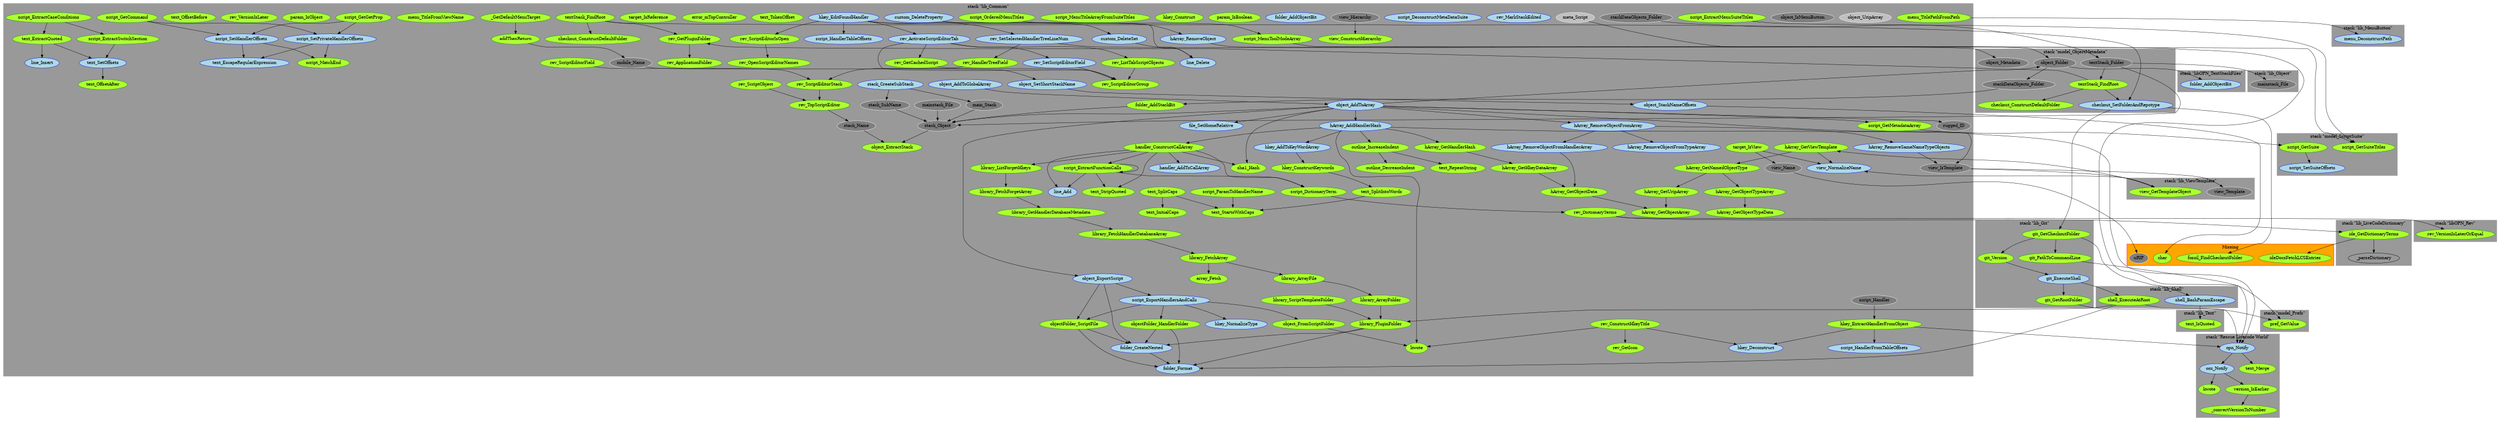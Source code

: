 digraph "dot_FromArray" {	graph [		clusterrank="true"		size="31.2500,31.2500"	];		subgraph "s" {		node [fillcolor="grey", style="filled", color="white"];			n89 [label="meta_Script" URL="meta_Script%2Cs%2Cstack+%22lib_Common%22%2C1"];		n88 [label="object_UripArray" URL="object_UripArray%2Cs%2Cstack+%22lib_Common%22%2C1"];	}		subgraph "pc" {		node [];			n144 [label="_parseDictionary" URL="_parseDictionary%2Cpc%2Cstack+%22lib_LiveCodeDictionary%22%2C1"];	}		subgraph "g" {		node [fillcolor="grey50", style="filled", color="white"];			n141 [label="object_IsMenuButton" URL="object_IsMenuButton%2Cg%2Cstack+%22lib_Common%22%2C1"];		n65 [label="object_Folder" URL="object_Folder%2Cg%2Cstack+%22model_ObjectMetadata%22%2C1"];		n39 [label="textStack_Folder" URL="textStack_Folder%2Cg%2Cstack+%22model_ObjectMetadata%22%2C1"];		n149 [label="script_Handler" URL="script_Handler%2Cg%2Cstack+%22lib_Common%22%2C1"];		n7 [label="uRIP" URL="uRIP%2Cg%2CMissing%2C1"];		n79 [label="object_Metadata" URL="object_Metadata%2Cg%2Cstack+%22model_ObjectMetadata%22%2C1"];		n21 [label="stack_Name" URL="stack_Name%2Cg%2Cstack+%22lib_Common%22%2C1"];		n40 [label="mainstack_File" URL="mainstack_File%2Cg%2Cstack+%22lib_Object%22%2C1"];		n12 [label="view_IsTemplate" URL="view_IsTemplate%2Cg%2Cstack+%22lib_Common%22%2C1"];		n161 [label="stackDataObjects_Folder" URL="stackDataObjects_Folder%2Cg%2Cstack+%22lib_Common%22%2C1"];		n126 [label="stack_SubName" URL="stack_SubName%2Cg%2Cstack+%22lib_Common%22%2C1"];		n174 [label="mainstack_File" URL="mainstack_File%2Cg%2Cstack+%22lib_Common%22%2C1"];		n6 [label="view_Name" URL="view_Name%2Cg%2Cstack+%22lib_Common%22%2C1"];		n86 [label="view_Hierarchy" URL="view_Hierarchy%2Cg%2Cstack+%22lib_Common%22%2C1"];		n66 [label="rugged_ID" URL="rugged_ID%2Cg%2Cstack+%22lib_Common%22%2C1"];		n14 [label="view_Template" URL="view_Template%2Cg%2Cstack+%22lib_ViewTemplate%22%2C1"];		n137 [label="mobile_Name" URL="mobile_Name%2Cg%2Cstack+%22lib_Common%22%2C1"];		n51 [label="main_Stack" URL="main_Stack%2Cg%2Cstack+%22lib_Common%22%2C1"];		n41 [label="stack_Object" URL="stack_Object%2Cg%2Cstack+%22lib_Common%22%2C1"];		n70 [label="stackDataObjects_Folder" URL="stackDataObjects_Folder%2Cg%2Cstack+%22model_ObjectMetadata%22%2C1"];	}		subgraph "c" {		node [fillcolor="LightBlue", style="filled", color="Blue"];			n84 [label="rev_SetSelectedHandlerTreeLineNum" URL="rev_SetSelectedHandlerTreeLineNum%2Cc%2Cstack+%22lib_Common%22%2C1"];		n128 [label="line_Insert" URL="line_Insert%2Cc%2Cstack+%22lib_Common%22%2C1"];		n75 [label="osx_Notify" URL="osx_Notify%2Cc%2Cstack+%22Rescue+Livecode+World%22%2C1"];		n108 [label="handler_AddToCallArray" URL="handler_AddToCallArray%2Cc%2Cstack+%22lib_Common%22%2C1"];		n60 [label="object_AddToArray" URL="object_AddToArray%2Cc%2Cstack+%22lib_Common%22%2C1"];		n155 [label="object_AddToGlobalArray" URL="object_AddToGlobalArray%2Cc%2Cstack+%22lib_Common%22%2C1"];		n92 [label="script_ExportHandlersAndCalls" URL="script_ExportHandlersAndCalls%2Cc%2Cstack+%22lib_Common%22%2C1"];		n64 [label="object_ExportScript" URL="object_ExportScript%2Cc%2Cstack+%22lib_Common%22%2C1"];		n125 [label="stack_CreateSubStack" URL="stack_CreateSubStack%2Cc%2Cstack+%22lib_Common%22%2C1"];		n146 [label="object_StackNameOffsets" URL="object_StackNameOffsets%2Cc%2Cstack+%22lib_Common%22%2C1"];		n44 [label="custom_DeleteSet" URL="custom_DeleteSet%2Cc%2Cstack+%22lib_Common%22%2C1"];		n53 [label="hArray_RemoveObjectFromTypeArray" URL="hArray_RemoveObjectFromTypeArray%2Cc%2Cstack+%22lib_Common%22%2C1"];		n93 [label="text_SetOffsets" URL="text_SetOffsets%2Cc%2Cstack+%22lib_Common%22%2C1"];		n165 [label="menu_DeconstructPath" URL="menu_DeconstructPath%2Cc%2Cstack+%22lib_MenuButton%22%2C1"];		n170 [label="folder_AddObjectBit" URL="folder_AddObjectBit%2Cc%2Cstack+%22libOPN_TextStackFiles%22%2C1"];		n101 [label="line_Add" URL="line_Add%2Cc%2Cstack+%22lib_Common%22%2C1"];		n131 [label="hkey_AddToKeyWordArray" URL="hkey_AddToKeyWordArray%2Cc%2Cstack+%22lib_Common%22%2C1"];		n97 [label="opn_Notify" URL="opn_Notify%2Cc%2Cstack+%22Rescue+Livecode+World%22%2C1"];		n24 [label="script_SetHandlerOffsets" URL="script_SetHandlerOffsets%2Cc%2Cstack+%22lib_Common%22%2C1"];		n43 [label="hArray_RemoveSameNameTypeObjects" URL="hArray_RemoveSameNameTypeObjects%2Cc%2Cstack+%22lib_Common%22%2C1"];		n82 [label="rev_ActivateScriptEditorTab" URL="rev_ActivateScriptEditorTab%2Cc%2Cstack+%22lib_Common%22%2C1"];		n63 [label="hArray_RemoveObjectFromArray" URL="hArray_RemoveObjectFromArray%2Cc%2Cstack+%22lib_Common%22%2C1"];		n20 [label="script_SetSuiteOffsets" URL="script_SetSuiteOffsets%2Cc%2Cstack+%22model_ScriptSuite%22%2C1"];		n102 [label="hkey_NormalizeType" URL="hkey_NormalizeType%2Cc%2Cstack+%22lib_Common%22%2C1"];		n77 [label="custom_DeleteProperty" URL="custom_DeleteProperty%2Cc%2Cstack+%22lib_Common%22%2C1"];		n90 [label="folder_CreateNested" URL="folder_CreateNested%2Cc%2Cstack+%22lib_Common%22%2C1"];		n166 [label="rev_MarkStackEdited" URL="rev_MarkStackEdited%2Cc%2Cstack+%22lib_Common%22%2C1"];		n37 [label="checkout_SetFolderAndRepotype" URL="checkout_SetFolderAndRepotype%2Cc%2Cstack+%22model_ObjectMetadata%22%2C1"];		n130 [label="script_DeconstructMetaDataSuite" URL="script_DeconstructMetaDataSuite%2Cc%2Cstack+%22lib_Common%22%2C1"];		n58 [label="git_ExecuteShell" URL="git_ExecuteShell%2Cc%2Cstack+%22lib_Git%22%2C1"];		n46 [label="rev_SetScriptEditorField" URL="rev_SetScriptEditorField%2Cc%2Cstack+%22lib_Common%22%2C1"];		n138 [label="object_SetShortStackName" URL="object_SetShortStackName%2Cc%2Cstack+%22lib_Common%22%2C1"];		n113 [label="hkey_Deconstruct" URL="hkey_Deconstruct%2Cc%2Cstack+%22lib_Common%22%2C1"];		n81 [label="hkey_EditFoundHandler" URL="hkey_EditFoundHandler%2Cc%2Cstack+%22lib_Common%22%2C1"];		n62 [label="hArray_AddHandlerHash" URL="hArray_AddHandlerHash%2Cc%2Cstack+%22lib_Common%22%2C1"];		n153 [label="shell_BashParamEscape" URL="shell_BashParamEscape%2Cc%2Cstack+%22lib_Shell%22%2C1"];		n34 [label="folder_Format" URL="folder_Format%2Cc%2Cstack+%22lib_Common%22%2C1"];		n123 [label="script_HandlerFromTableOffsets" URL="script_HandlerFromTableOffsets%2Cc%2Cstack+%22lib_Common%22%2C1"];		n85 [label="script_HandlerTableOffsets" URL="script_HandlerTableOffsets%2Cc%2Cstack+%22lib_Common%22%2C1"];		n99 [label="script_SetPrivateHandlerOffsets" URL="script_SetPrivateHandlerOffsets%2Cc%2Cstack+%22lib_Common%22%2C1"];		n26 [label="text_EscapeRegularExpression" URL="text_EscapeRegularExpression%2Cc%2Cstack+%22lib_Common%22%2C1"];		n45 [label="line_Delete" URL="line_Delete%2Cc%2Cstack+%22lib_Common%22%2C1"];		n74 [label="folder_AddObjectBit" URL="folder_AddObjectBit%2Cc%2Cstack+%22lib_Common%22%2C1"];		n78 [label="hArray_RemoveObject" URL="hArray_RemoveObject%2Cc%2Cstack+%22lib_Common%22%2C1"];		n61 [label="file_SetHomeRelative" URL="file_SetHomeRelative%2Cc%2Cstack+%22lib_Common%22%2C1"];		n69 [label="view_NormalizeName" URL="view_NormalizeName%2Cc%2Cstack+%22lib_Common%22%2C1"];		n80 [label="hArray_RemoveObjectFromHandlerArray" URL="hArray_RemoveObjectFromHandlerArray%2Cc%2Cstack+%22lib_Common%22%2C1"];	}		subgraph "f" {		node [fillcolor="GreenYellow", style="filled", color="Green4"];			n152 [label="script_GetSuiteTitles" URL="script_GetSuiteTitles%2Cf%2Cstack+%22model_ScriptSuite%22%2C1"];		n22 [label="object_ExtractStack" URL="object_ExtractStack%2Cf%2Cstack+%22lib_Common%22%2C1"];		n49 [label="fossil_FindCheckoutFolder" URL="fossil_FindCheckoutFolder%2Cf%2CMissing%2C1"];		n100 [label="text_InitialCaps" URL="text_InitialCaps%2Cf%2Cstack+%22lib_Common%22%2C1"];		n133 [label="param_IsBoolean" URL="param_IsBoolean%2Cf%2Cstack+%22lib_Common%22%2C1"];		n124 [label="hkey_Construct" URL="hkey_Construct%2Cf%2Cstack+%22lib_Common%22%2C1"];		n96 [label="library_PluginFolder" URL="library_PluginFolder%2Cf%2Cstack+%22lib_Common%22%2C1"];		n15 [label="library_FetchHandlerDatabaseArray" URL="library_FetchHandlerDatabaseArray%2Cf%2Cstack+%22lib_Common%22%2C1"];		n160 [label="script_MenuTitleArrayFromSuiteTitles" URL="script_MenuTitleArrayFromSuiteTitles%2Cf%2Cstack+%22lib_Common%22%2C1"];		n104 [label="objectFolder_HandlerFolder" URL="objectFolder_HandlerFolder%2Cf%2Cstack+%22lib_Common%22%2C1"];		n52 [label="rev_GetIcon" URL="rev_GetIcon%2Cf%2Cstack+%22lib_Common%22%2C1"];		n19 [label="script_GetSuite" URL="script_GetSuite%2Cf%2Cstack+%22model_ScriptSuite%22%2C1"];		n145 [label="ideDocsFetchLCSEntries" URL="ideDocsFetchLCSEntries%2Cf%2CMissing%2C1"];		n31 [label="text_StartsWithCaps" URL="text_StartsWithCaps%2Cf%2Cstack+%22lib_Common%22%2C1"];		n111 [label="script_ExtractFunctionCalls" URL="script_ExtractFunctionCalls%2Cf%2Cstack+%22lib_Common%22%2C1"];		n120 [label="_GetDefaultMenuTarget" URL="_GetDefaultMenuTarget%2Cf%2Cstack+%22lib_Common%22%2C1"];		n136 [label="rev_ApplicationFolder" URL="rev_ApplicationFolder%2Cf%2Cstack+%22lib_Common%22%2C1"];		n11 [label="rev_TopScriptEditor" URL="rev_TopScriptEditor%2Cf%2Cstack+%22lib_Common%22%2C1"];		n164 [label="menu_TitlePathFromPath" URL="menu_TitlePathFromPath%2Cf%2Cstack+%22lib_Common%22%2C1"];		n168 [label="hArray_GetObjectTypeArray" URL="hArray_GetObjectTypeArray%2Cf%2Cstack+%22lib_Common%22%2C1"];		n35 [label="textStack_FindRoot" URL="textStack_FindRoot%2Cf%2Cstack+%22lib_Common%22%2C1"];		n171 [label="text_Merge" URL="text_Merge%2Cf%2Cstack+%22Rescue+Livecode+World%22%2C1"];		n119 [label="library_ScriptTemplateFolder" URL="library_ScriptTemplateFolder%2Cf%2Cstack+%22lib_Common%22%2C1"];		n56 [label="git_GetRootFolder" URL="git_GetRootFolder%2Cf%2Cstack+%22lib_Git%22%2C1"];		n115 [label="hArray_GetNamedObjectType" URL="hArray_GetNamedObjectType%2Cf%2Cstack+%22lib_Common%22%2C1"];		n71 [label="folder_AddStackBit" URL="folder_AddStackBit%2Cf%2Cstack+%22lib_Common%22%2C1"];		n87 [label="view_ConstructHierarchy" URL="view_ConstructHierarchy%2Cf%2Cstack+%22lib_Common%22%2C1"];		n68 [label="sha1_Hash" URL="sha1_Hash%2Cf%2Cstack+%22lib_Common%22%2C1"];		n29 [label="text_RepeatString" URL="text_RepeatString%2Cf%2Cstack+%22lib_Common%22%2C1"];		n151 [label="script_MenuToolModeArray" URL="script_MenuToolModeArray%2Cf%2Cstack+%22lib_Common%22%2C1"];		n25 [label="script_MatchEnd" URL="script_MatchEnd%2Cf%2Cstack+%22lib_Common%22%2C1"];		n48 [label="text_TokenOffset" URL="text_TokenOffset%2Cf%2Cstack+%22lib_Common%22%2C1"];		n3 [label="library_FetchForgetArray" URL="library_FetchForgetArray%2Cf%2Cstack+%22lib_Common%22%2C1"];		n132 [label="git_Version" URL="git_Version%2Cf%2Cstack+%22lib_Git%22%2C1"];		n159 [label="hArray_GetUripArray" URL="hArray_GetUripArray%2Cf%2Cstack+%22lib_Common%22%2C1"];		n105 [label="error_mTopController" URL="error_mTopController%2Cf%2Cstack+%22lib_Common%22%2C1"];		n83 [label="rev_ScriptEditorIsOpen" URL="rev_ScriptEditorIsOpen%2Cf%2Cstack+%22lib_Common%22%2C1"];		n129 [label="rev_ListTabScriptObjects" URL="rev_ListTabScriptObjects%2Cf%2Cstack+%22lib_Common%22%2C1"];		n142 [label="target_IsReference" URL="target_IsReference%2Cf%2Cstack+%22lib_Common%22%2C1"];		n32 [label="hArray_GetObjectData" URL="hArray_GetObjectData%2Cf%2Cstack+%22lib_Common%22%2C1"];		n76 [label="kwote" URL="kwote%2Cf%2Cstack+%22Rescue+Livecode+World%22%2C1"];		n109 [label="library_ListForgetHkeys" URL="library_ListForgetHkeys%2Cf%2Cstack+%22lib_Common%22%2C1"];		n110 [label="script_DictionaryTerm" URL="script_DictionaryTerm%2Cf%2Cstack+%22lib_Common%22%2C1"];		n121 [label="addThenReturn" URL="addThenReturn%2Cf%2Cstack+%22lib_Common%22%2C1"];		n154 [label="text_IsQuoted" URL="text_IsQuoted%2Cf%2Cstack+%22lib_Text%22%2C1"];		n16 [label="library_FetchArray" URL="library_FetchArray%2Cf%2Cstack+%22lib_Common%22%2C1"];		n169 [label="script_GetCommand" URL="script_GetCommand%2Cf%2Cstack+%22lib_Common%22%2C1"];		n36 [label="checkout_ConstructDefaultFolder" URL="checkout_ConstructDefaultFolder%2Cf%2Cstack+%22lib_Common%22%2C1"];		n118 [label="text_ExtractQuoted" URL="text_ExtractQuoted%2Cf%2Cstack+%22lib_Common%22%2C1"];		n57 [label="pref_GetValue" URL="pref_GetValue%2Cf%2Cstack+%22model_Prefs%22%2C1"];		n72 [label="hArray_GetObjectTypeData" URL="hArray_GetObjectTypeData%2Cf%2Cstack+%22lib_Common%22%2C1"];		n114 [label="hArray_GetViewTemplate" URL="hArray_GetViewTemplate%2Cf%2Cstack+%22lib_Common%22%2C1"];		n150 [label="script_OrderedMenuTitles" URL="script_OrderedMenuTitles%2Cf%2Cstack+%22lib_Common%22%2C1"];		n28 [label="outline_DecreaseIndent" URL="outline_DecreaseIndent%2Cf%2Cstack+%22lib_Common%22%2C1"];		n47 [label="rev_ScriptEditorGroup" URL="rev_ScriptEditorGroup%2Cf%2Cstack+%22lib_Common%22%2C1"];		n2 [label="_convertVersionToNumber" URL="_convertVersionToNumber%2Cf%2Cstack+%22Rescue+Livecode+World%22%2C1"];		n139 [label="checkout_ConstructDefaultFolder" URL="checkout_ConstructDefaultFolder%2Cf%2Cstack+%22model_ObjectMetadata%22%2C1"];		n135 [label="text_SplitIntoWords" URL="text_SplitIntoWords%2Cf%2Cstack+%22lib_Common%22%2C1"];		n67 [label="script_GetMetadataArray" URL="script_GetMetadataArray%2Cf%2Cstack+%22lib_Common%22%2C1"];		n158 [label="rev_DictionaryTerms" URL="rev_DictionaryTerms%2Cf%2Cstack+%22lib_Common%22%2C1"];		n147 [label="char" URL="char%2Cf%2CMissing%2C1"];		n50 [label="git_GetCheckoutFolder" URL="git_GetCheckoutFolder%2Cf%2Cstack+%22lib_Git%22%2C1"];		n143 [label="ide_GetDictionaryTerms" URL="ide_GetDictionaryTerms%2Cf%2Cstack+%22lib_LiveCodeDictionary%22%2C1"];		n33 [label="hArray_GetObjectArray" URL="hArray_GetObjectArray%2Cf%2Cstack+%22lib_Common%22%2C1"];		n117 [label="script_ExtractSwitchSection" URL="script_ExtractSwitchSection%2Cf%2Cstack+%22lib_Common%22%2C1"];		n122 [label="hkey_ExtractHandlerFromObject" URL="hkey_ExtractHandlerFromObject%2Cf%2Cstack+%22lib_Common%22%2C1"];		n17 [label="rev_ScriptEditorField" URL="rev_ScriptEditorField%2Cf%2Cstack+%22lib_Common%22%2C1"];		n173 [label="menu_TitleFromViewName" URL="menu_TitleFromViewName%2Cf%2Cstack+%22lib_Common%22%2C1"];		n9 [label="library_ArrayFolder" URL="library_ArrayFolder%2Cf%2Cstack+%22lib_Common%22%2C1"];		n106 [label="kwote" URL="kwote%2Cf%2Cstack+%22lib_Common%22%2C1"];		n54 [label="hArray_GetHandlerHash" URL="hArray_GetHandlerHash%2Cf%2Cstack+%22lib_Common%22%2C1"];		n73 [label="array_Fetch" URL="array_Fetch%2Cf%2Cstack+%22lib_Common%22%2C1"];		n98 [label="script_GetGetProp" URL="script_GetGetProp%2Cf%2Cstack+%22lib_Common%22%2C1"];		n94 [label="text_OffsetAfter" URL="text_OffsetAfter%2Cf%2Cstack+%22lib_Common%22%2C1"];		n27 [label="outline_IncreaseIndent" URL="outline_IncreaseIndent%2Cf%2Cstack+%22lib_Common%22%2C1"];		n162 [label="rev_ConstructHkeyTitle" URL="rev_ConstructHkeyTitle%2Cf%2Cstack+%22lib_Common%22%2C1"];		n1 [label="version_IsEarlier" URL="version_IsEarlier%2Cf%2Cstack+%22Rescue+Livecode+World%22%2C1"];		n134 [label="hkey_ConstructKeywords" URL="hkey_ConstructKeywords%2Cf%2Cstack+%22lib_Common%22%2C1"];		n157 [label="rev_HandlerTreeField" URL="rev_HandlerTreeField%2Cf%2Cstack+%22lib_Common%22%2C1"];		n13 [label="view_GetTemplateObject" URL="view_GetTemplateObject%2Cf%2Cstack+%22lib_ViewTemplate%22%2C1"];		n148 [label="text_SplitCaps" URL="text_SplitCaps%2Cf%2Cstack+%22lib_Common%22%2C1"];		n42 [label="textStack_FindRoot" URL="textStack_FindRoot%2Cf%2Cstack+%22model_ObjectMetadata%22%2C1"];		n5 [label="param_IsObject" URL="param_IsObject%2Cf%2Cstack+%22lib_Common%22%2C1"];		n140 [label="git_PathToCommandLine" URL="git_PathToCommandLine%2Cf%2Cstack+%22lib_Git%22%2C1"];		n23 [label="rev_VersionIsLater" URL="rev_VersionIsLater%2Cf%2Cstack+%22lib_Common%22%2C1"];		n103 [label="object_FromScriptFolder" URL="object_FromScriptFolder%2Cf%2Cstack+%22lib_Common%22%2C1"];		n91 [label="objectFolder_ScriptFile" URL="objectFolder_ScriptFile%2Cf%2Cstack+%22lib_Common%22%2C1"];		n167 [label="text_OffsetBefore" URL="text_OffsetBefore%2Cf%2Cstack+%22lib_Common%22%2C1"];		n172 [label="rev_VersionIsLaterOrEqual" URL="rev_VersionIsLaterOrEqual%2Cf%2Cstack+%22libOPN_Rev%22%2C1"];		n38 [label="rev_GetPluginFolder" URL="rev_GetPluginFolder%2Cf%2Cstack+%22lib_Common%22%2C1"];		n8 [label="library_ArrayFile" URL="library_ArrayFile%2Cf%2Cstack+%22lib_Common%22%2C1"];		n107 [label="handler_ConstructCallArray" URL="handler_ConstructCallArray%2Cf%2Cstack+%22lib_Common%22%2C1"];		n55 [label="hArray_GetHkeyDataArray" URL="hArray_GetHkeyDataArray%2Cf%2Cstack+%22lib_Common%22%2C1"];		n59 [label="shell_ExecuteAtRoot" URL="shell_ExecuteAtRoot%2Cf%2Cstack+%22lib_Shell%22%2C1"];		n127 [label="rev_GetCachedScript" URL="rev_GetCachedScript%2Cf%2Cstack+%22lib_Common%22%2C1"];		n18 [label="rev_ScriptEditorStack" URL="rev_ScriptEditorStack%2Cf%2Cstack+%22lib_Common%22%2C1"];		n95 [label="rev_OpenScriptEditorNames" URL="rev_OpenScriptEditorNames%2Cf%2Cstack+%22lib_Common%22%2C1"];		n163 [label="script_ExtractMenuSuiteTitles" URL="script_ExtractMenuSuiteTitles%2Cf%2Cstack+%22lib_Common%22%2C1"];		n30 [label="script_ParamToHandlerName" URL="script_ParamToHandlerName%2Cf%2Cstack+%22lib_Common%22%2C1"];		n112 [label="text_StripQuoted" URL="text_StripQuoted%2Cf%2Cstack+%22lib_Common%22%2C1"];		n156 [label="target_IsView" URL="target_IsView%2Cf%2Cstack+%22lib_Common%22%2C1"];		n10 [label="rev_ScriptObject" URL="rev_ScriptObject%2Cf%2Cstack+%22lib_Common%22%2C1"];		n4 [label="library_GetHandlerDatabaseMetadata" URL="library_GetHandlerDatabaseMetadata%2Cf%2Cstack+%22lib_Common%22%2C1"];		n116 [label="script_ExtractCaseConditions" URL="script_ExtractCaseConditions%2Cf%2Cstack+%22lib_Common%22%2C1"];	}		subgraph cluster1 {			label="Missing";			style=filled;			color=red;			fillcolor=orange;					n49; n145; n7; n147	}	subgraph cluster2 {			label="stack \"lib_Common\"";			style=filled;			color=grey60;			fillcolor=grey60;					n141; n22; n100; n133; n124; n84; n96; n15; n160; n104; n52; n128; n149; n31; n108; n111; n60; n120; n136; n155; n92; n11; n21; n164; n168; n35; n119; n115; n71; n87; n68; n29; n151; n25; n48; n3; n64; n125; n159; n146; n44; n105; n53; n83; n12; n129; n142; n32; n109; n110; n121; n93; n16; n169; n36; n101; n118; n131; n72; n114; n150; n28; n24; n161; n47; n135; n67; n126; n158; n174; n43; n6; n82; n63; n33; n102; n77; n117; n122; n86; n90; n17; n166; n173; n9; n106; n130; n54; n73; n98; n94; n27; n162; n46; n138; n113; n134; n66; n89; n157; n148; n5; n81; n62; n23; n34; n103; n123; n85; n91; n167; n38; n8; n107; n55; n99; n127; n18; n95; n26; n163; n30; n45; n74; n112; n137; n78; n61; n88; n51; n156; n10; n41; n4; n69; n116; n80	}	subgraph cluster3 {			label="stack \"lib_Git\"";			style=filled;			color=grey60;			fillcolor=grey60;					n56; n132; n50; n58; n140	}	subgraph cluster4 {			label="stack \"lib_LiveCodeDictionary\"";			style=filled;			color=grey60;			fillcolor=grey60;					n143; n144	}	subgraph cluster5 {			label="stack \"lib_MenuButton\"";			style=filled;			color=grey60;			fillcolor=grey60;					n165	}	subgraph cluster6 {			label="stack \"lib_Object\"";			style=filled;			color=grey60;			fillcolor=grey60;					n40	}	subgraph cluster7 {			label="stack \"lib_Shell\"";			style=filled;			color=grey60;			fillcolor=grey60;					n153; n59	}	subgraph cluster8 {			label="stack \"lib_Text\"";			style=filled;			color=grey60;			fillcolor=grey60;					n154	}	subgraph cluster9 {			label="stack \"lib_ViewTemplate\"";			style=filled;			color=grey60;			fillcolor=grey60;					n13; n14	}	subgraph cluster10 {			label="stack \"libOPN_Rev\"";			style=filled;			color=grey60;			fillcolor=grey60;					n172	}	subgraph cluster11 {			label="stack \"libOPN_TextStackFiles\"";			style=filled;			color=grey60;			fillcolor=grey60;					n170	}	subgraph cluster12 {			label="stack \"model_ObjectMetadata\"";			style=filled;			color=grey60;			fillcolor=grey60;					n65; n39; n79; n139; n37; n42; n70	}	subgraph cluster13 {			label="stack \"model_Prefs\"";			style=filled;			color=grey60;			fillcolor=grey60;					n57	}	subgraph cluster14 {			label="stack \"model_ScriptSuite\"";			style=filled;			color=grey60;			fillcolor=grey60;					n152; n19; n20	}	subgraph cluster15 {			label="stack \"Rescue Livecode World\"";			style=filled;			color=grey60;			fillcolor=grey60;					n75; n171; n76; n97; n2; n1	}		n86 -> n87;	n115 -> n168;	n115 -> n159;	n30 -> n31;	n148 -> n100;	n148 -> n31;	n99 -> n25;	n99 -> n26;	n116 -> n117;	n116 -> n118;	n98 -> n24;	n98 -> n99;	n8 -> n9;	n163 -> n152;	n155 -> n60;	n9 -> n96;	n104 -> n90;	n104 -> n34;	n162 -> n113;	n162 -> n106;	n162 -> n52;	n156 -> n6;	n156 -> n69;	n126 -> n41;	n125 -> n51;	n125 -> n126;	n107 -> n108;	n107 -> n109;	n107 -> n101;	n107 -> n110;	n107 -> n111;	n107 -> n68;	n107 -> n112;	n157 -> n18;	n161 -> n39;	n158 -> n143;	n158 -> n172;	n78 -> n79;	n4 -> n15;	n159 -> n33;	n19 -> n20;	n59 -> n34;	n59 -> n96;	n59 -> n97;	n41 -> n22;	n122 -> n113;	n122 -> n97;	n122 -> n123;	n138 -> n146;	n18 -> n11;	n6 -> n7;	n60 -> n61;	n60 -> n62;	n60 -> n63;	n60 -> n64;	n60 -> n65;	n60 -> n66;	n60 -> n67;	n60 -> n68;	n60 -> n41;	n60 -> n12;	n58 -> n56;	n58 -> n59;	n42 -> n139;	n42 -> n37;	n42 -> n38;	n121 -> n137;	n21 -> n22;	n39 -> n40;	n39 -> n41;	n39 -> n42;	n43 -> n12;	n96 -> n90;	n96 -> n34;	n120 -> n121;	n118 -> n128;	n118 -> n93;	n38 -> n136;	n44 -> n45;	n91 -> n90;	n91 -> n34;	n119 -> n96;	n37 -> n49;	n37 -> n50;	n67 -> n19;	n90 -> n34;	n64 -> n90;	n64 -> n91;	n64 -> n92;	n93 -> n94;	n35 -> n36;	n35 -> n37;	n35 -> n38;	n146 -> n147;	n65 -> n170;	n65 -> n70;	n92 -> n102;	n92 -> n103;	n92 -> n104;	n92 -> n91;	n77 -> n44;	n77 -> n45;	n169 -> n24;	n169 -> n99;	n50 -> n140;	n50 -> n132;	n50 -> n153;	n168 -> n72;	n150 -> n151;	n75 -> n76;	n75 -> n1;	n109 -> n3;	n151 -> n152;	n12 -> n13;	n12 -> n14;	n149 -> n122;	n55 -> n32;	n129 -> n47;	n80 -> n32;	n153 -> n154;	n131 -> n134;	n117 -> n93;	n54 -> n55;	n81 -> n78;	n81 -> n82;	n81 -> n83;	n81 -> n84;	n81 -> n85;	n110 -> n158;	n127 -> n47;	n82 -> n127;	n82 -> n129;	n82 -> n47;	n82 -> n46;	n111 -> n101;	n111 -> n110;	n111 -> n111;	n111 -> n112;	n27 -> n28;	n27 -> n29;	n56 -> n57;	n83 -> n95;	n24 -> n25;	n24 -> n26;	n174 -> n41;	n62 -> n107;	n62 -> n54;	n62 -> n131;	n62 -> n106;	n62 -> n97;	n62 -> n27;	n140 -> n57;	n63 -> n80;	n63 -> n53;	n63 -> n43;	n103 -> n106;	n143 -> n144;	n143 -> n145;	n97 -> n75;	n97 -> n171;	n164 -> n165;	n1 -> n2;	n15 -> n16;	n46 -> n47;	n89 -> n65;	n17 -> n18;	n3 -> n4;	n71 -> n41;	n137 -> n138;	n70 -> n71;	n16 -> n73;	n16 -> n8;	n134 -> n135;	n11 -> n21;	n51 -> n41;	n84 -> n97;	n84 -> n157;	n135 -> n31;	n10 -> n11;	n32 -> n33;	n132 -> n58;	n114 -> n115;	n114 -> n69;	n13 -> n114;	n13 -> n69;}